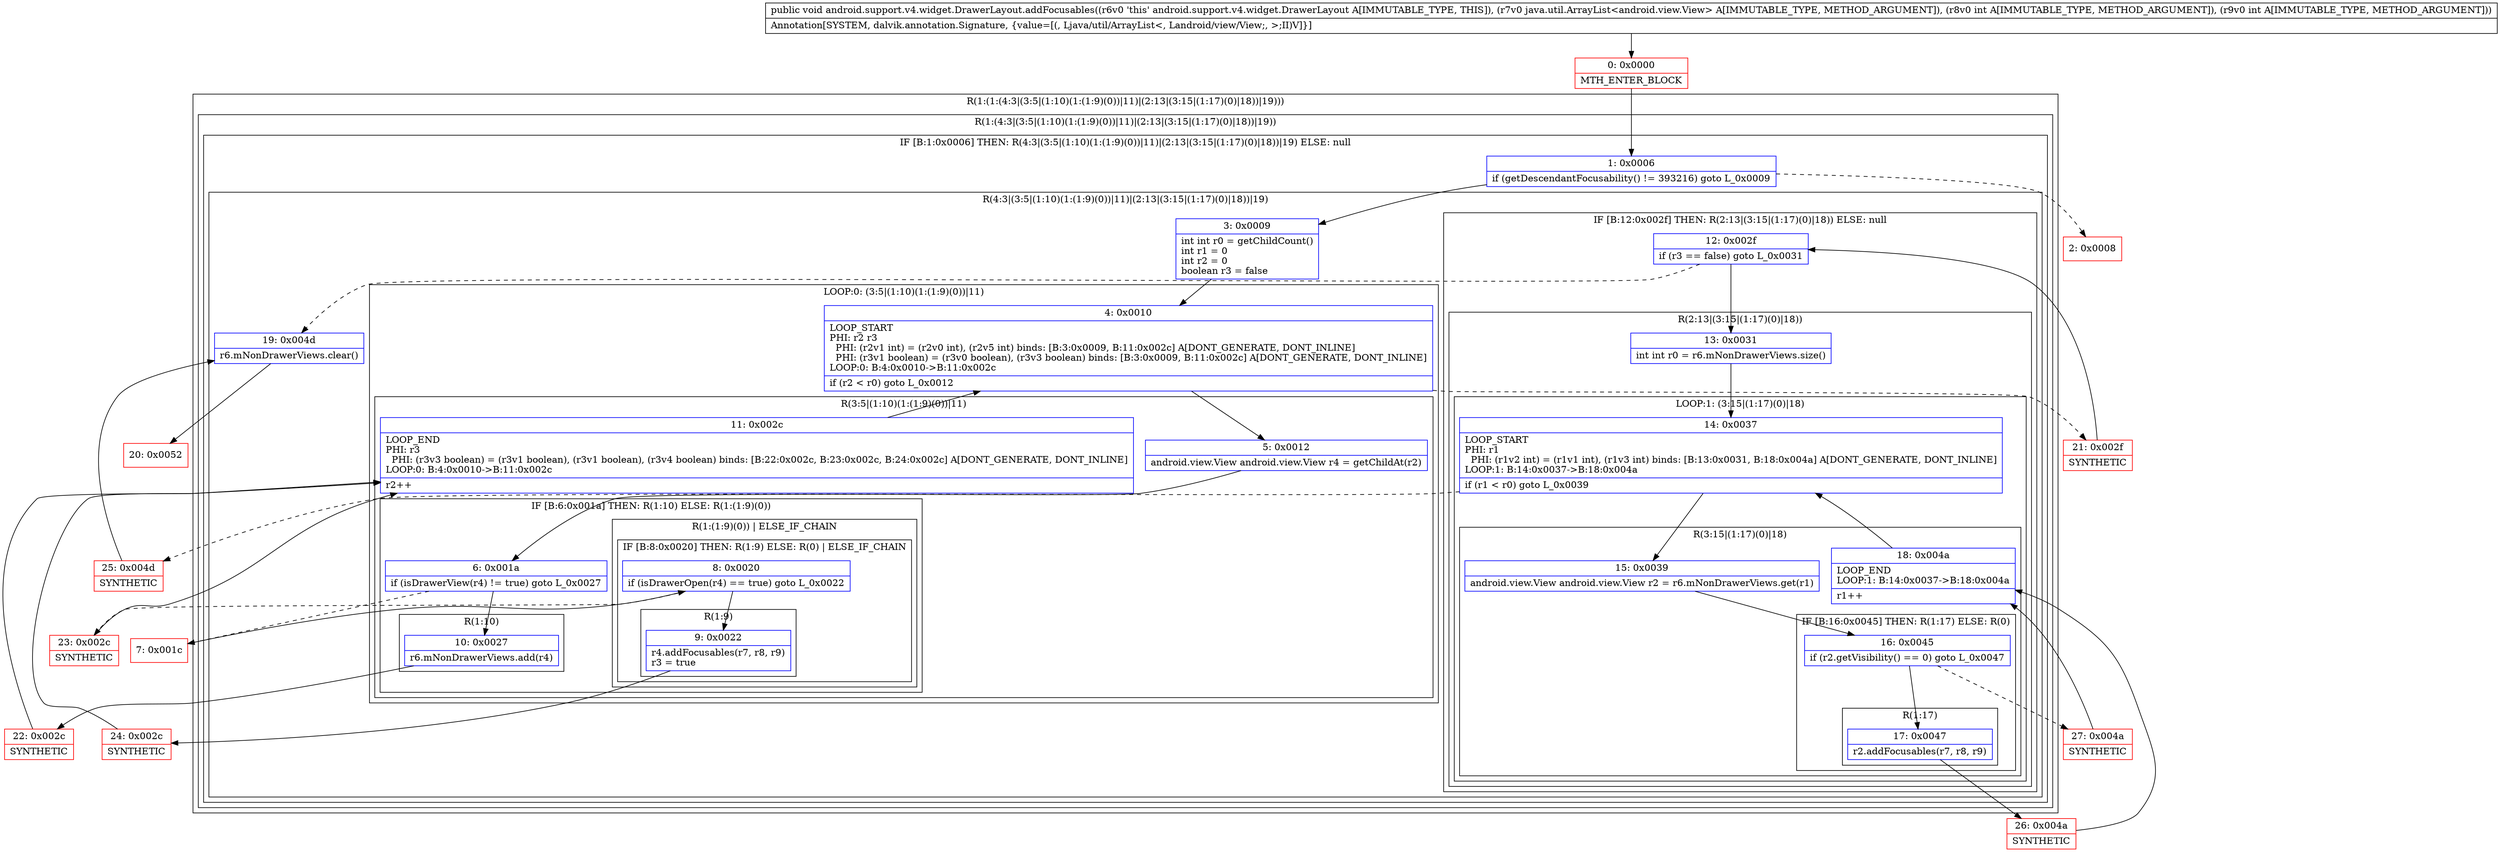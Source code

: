 digraph "CFG forandroid.support.v4.widget.DrawerLayout.addFocusables(Ljava\/util\/ArrayList;II)V" {
subgraph cluster_Region_1357379073 {
label = "R(1:(1:(4:3|(3:5|(1:10)(1:(1:9)(0))|11)|(2:13|(3:15|(1:17)(0)|18))|19)))";
node [shape=record,color=blue];
subgraph cluster_Region_355583675 {
label = "R(1:(4:3|(3:5|(1:10)(1:(1:9)(0))|11)|(2:13|(3:15|(1:17)(0)|18))|19))";
node [shape=record,color=blue];
subgraph cluster_IfRegion_948122843 {
label = "IF [B:1:0x0006] THEN: R(4:3|(3:5|(1:10)(1:(1:9)(0))|11)|(2:13|(3:15|(1:17)(0)|18))|19) ELSE: null";
node [shape=record,color=blue];
Node_1 [shape=record,label="{1\:\ 0x0006|if (getDescendantFocusability() != 393216) goto L_0x0009\l}"];
subgraph cluster_Region_1610277530 {
label = "R(4:3|(3:5|(1:10)(1:(1:9)(0))|11)|(2:13|(3:15|(1:17)(0)|18))|19)";
node [shape=record,color=blue];
Node_3 [shape=record,label="{3\:\ 0x0009|int int r0 = getChildCount()\lint r1 = 0\lint r2 = 0\lboolean r3 = false\l}"];
subgraph cluster_LoopRegion_933859702 {
label = "LOOP:0: (3:5|(1:10)(1:(1:9)(0))|11)";
node [shape=record,color=blue];
Node_4 [shape=record,label="{4\:\ 0x0010|LOOP_START\lPHI: r2 r3 \l  PHI: (r2v1 int) = (r2v0 int), (r2v5 int) binds: [B:3:0x0009, B:11:0x002c] A[DONT_GENERATE, DONT_INLINE]\l  PHI: (r3v1 boolean) = (r3v0 boolean), (r3v3 boolean) binds: [B:3:0x0009, B:11:0x002c] A[DONT_GENERATE, DONT_INLINE]\lLOOP:0: B:4:0x0010\-\>B:11:0x002c\l|if (r2 \< r0) goto L_0x0012\l}"];
subgraph cluster_Region_86644360 {
label = "R(3:5|(1:10)(1:(1:9)(0))|11)";
node [shape=record,color=blue];
Node_5 [shape=record,label="{5\:\ 0x0012|android.view.View android.view.View r4 = getChildAt(r2)\l}"];
subgraph cluster_IfRegion_904273130 {
label = "IF [B:6:0x001a] THEN: R(1:10) ELSE: R(1:(1:9)(0))";
node [shape=record,color=blue];
Node_6 [shape=record,label="{6\:\ 0x001a|if (isDrawerView(r4) != true) goto L_0x0027\l}"];
subgraph cluster_Region_1619530309 {
label = "R(1:10)";
node [shape=record,color=blue];
Node_10 [shape=record,label="{10\:\ 0x0027|r6.mNonDrawerViews.add(r4)\l}"];
}
subgraph cluster_Region_330524294 {
label = "R(1:(1:9)(0)) | ELSE_IF_CHAIN\l";
node [shape=record,color=blue];
subgraph cluster_IfRegion_1048604569 {
label = "IF [B:8:0x0020] THEN: R(1:9) ELSE: R(0) | ELSE_IF_CHAIN\l";
node [shape=record,color=blue];
Node_8 [shape=record,label="{8\:\ 0x0020|if (isDrawerOpen(r4) == true) goto L_0x0022\l}"];
subgraph cluster_Region_2129859962 {
label = "R(1:9)";
node [shape=record,color=blue];
Node_9 [shape=record,label="{9\:\ 0x0022|r4.addFocusables(r7, r8, r9)\lr3 = true\l}"];
}
subgraph cluster_Region_2081152271 {
label = "R(0)";
node [shape=record,color=blue];
}
}
}
}
Node_11 [shape=record,label="{11\:\ 0x002c|LOOP_END\lPHI: r3 \l  PHI: (r3v3 boolean) = (r3v1 boolean), (r3v1 boolean), (r3v4 boolean) binds: [B:22:0x002c, B:23:0x002c, B:24:0x002c] A[DONT_GENERATE, DONT_INLINE]\lLOOP:0: B:4:0x0010\-\>B:11:0x002c\l|r2++\l}"];
}
}
subgraph cluster_IfRegion_190689745 {
label = "IF [B:12:0x002f] THEN: R(2:13|(3:15|(1:17)(0)|18)) ELSE: null";
node [shape=record,color=blue];
Node_12 [shape=record,label="{12\:\ 0x002f|if (r3 == false) goto L_0x0031\l}"];
subgraph cluster_Region_1613149088 {
label = "R(2:13|(3:15|(1:17)(0)|18))";
node [shape=record,color=blue];
Node_13 [shape=record,label="{13\:\ 0x0031|int int r0 = r6.mNonDrawerViews.size()\l}"];
subgraph cluster_LoopRegion_253708437 {
label = "LOOP:1: (3:15|(1:17)(0)|18)";
node [shape=record,color=blue];
Node_14 [shape=record,label="{14\:\ 0x0037|LOOP_START\lPHI: r1 \l  PHI: (r1v2 int) = (r1v1 int), (r1v3 int) binds: [B:13:0x0031, B:18:0x004a] A[DONT_GENERATE, DONT_INLINE]\lLOOP:1: B:14:0x0037\-\>B:18:0x004a\l|if (r1 \< r0) goto L_0x0039\l}"];
subgraph cluster_Region_223140745 {
label = "R(3:15|(1:17)(0)|18)";
node [shape=record,color=blue];
Node_15 [shape=record,label="{15\:\ 0x0039|android.view.View android.view.View r2 = r6.mNonDrawerViews.get(r1)\l}"];
subgraph cluster_IfRegion_904750970 {
label = "IF [B:16:0x0045] THEN: R(1:17) ELSE: R(0)";
node [shape=record,color=blue];
Node_16 [shape=record,label="{16\:\ 0x0045|if (r2.getVisibility() == 0) goto L_0x0047\l}"];
subgraph cluster_Region_1406397560 {
label = "R(1:17)";
node [shape=record,color=blue];
Node_17 [shape=record,label="{17\:\ 0x0047|r2.addFocusables(r7, r8, r9)\l}"];
}
subgraph cluster_Region_1729415211 {
label = "R(0)";
node [shape=record,color=blue];
}
}
Node_18 [shape=record,label="{18\:\ 0x004a|LOOP_END\lLOOP:1: B:14:0x0037\-\>B:18:0x004a\l|r1++\l}"];
}
}
}
}
Node_19 [shape=record,label="{19\:\ 0x004d|r6.mNonDrawerViews.clear()\l}"];
}
}
}
}
Node_0 [shape=record,color=red,label="{0\:\ 0x0000|MTH_ENTER_BLOCK\l}"];
Node_2 [shape=record,color=red,label="{2\:\ 0x0008}"];
Node_7 [shape=record,color=red,label="{7\:\ 0x001c}"];
Node_20 [shape=record,color=red,label="{20\:\ 0x0052}"];
Node_21 [shape=record,color=red,label="{21\:\ 0x002f|SYNTHETIC\l}"];
Node_22 [shape=record,color=red,label="{22\:\ 0x002c|SYNTHETIC\l}"];
Node_23 [shape=record,color=red,label="{23\:\ 0x002c|SYNTHETIC\l}"];
Node_24 [shape=record,color=red,label="{24\:\ 0x002c|SYNTHETIC\l}"];
Node_25 [shape=record,color=red,label="{25\:\ 0x004d|SYNTHETIC\l}"];
Node_26 [shape=record,color=red,label="{26\:\ 0x004a|SYNTHETIC\l}"];
Node_27 [shape=record,color=red,label="{27\:\ 0x004a|SYNTHETIC\l}"];
MethodNode[shape=record,label="{public void android.support.v4.widget.DrawerLayout.addFocusables((r6v0 'this' android.support.v4.widget.DrawerLayout A[IMMUTABLE_TYPE, THIS]), (r7v0 java.util.ArrayList\<android.view.View\> A[IMMUTABLE_TYPE, METHOD_ARGUMENT]), (r8v0 int A[IMMUTABLE_TYPE, METHOD_ARGUMENT]), (r9v0 int A[IMMUTABLE_TYPE, METHOD_ARGUMENT]))  | Annotation[SYSTEM, dalvik.annotation.Signature, \{value=[(, Ljava\/util\/ArrayList\<, Landroid\/view\/View;, \>;II)V]\}]\l}"];
MethodNode -> Node_0;
Node_1 -> Node_2[style=dashed];
Node_1 -> Node_3;
Node_3 -> Node_4;
Node_4 -> Node_5;
Node_4 -> Node_21[style=dashed];
Node_5 -> Node_6;
Node_6 -> Node_7[style=dashed];
Node_6 -> Node_10;
Node_10 -> Node_22;
Node_8 -> Node_9;
Node_8 -> Node_23[style=dashed];
Node_9 -> Node_24;
Node_11 -> Node_4;
Node_12 -> Node_13;
Node_12 -> Node_19[style=dashed];
Node_13 -> Node_14;
Node_14 -> Node_15;
Node_14 -> Node_25[style=dashed];
Node_15 -> Node_16;
Node_16 -> Node_17;
Node_16 -> Node_27[style=dashed];
Node_17 -> Node_26;
Node_18 -> Node_14;
Node_19 -> Node_20;
Node_0 -> Node_1;
Node_7 -> Node_8;
Node_21 -> Node_12;
Node_22 -> Node_11;
Node_23 -> Node_11;
Node_24 -> Node_11;
Node_25 -> Node_19;
Node_26 -> Node_18;
Node_27 -> Node_18;
}

